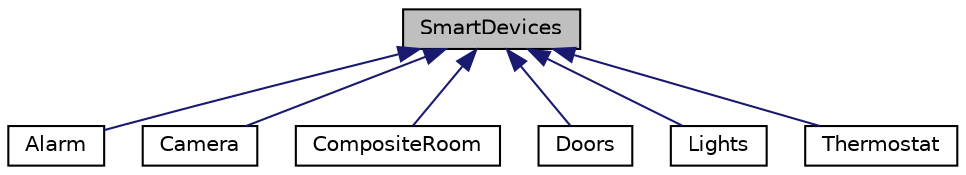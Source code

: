 digraph "SmartDevices"
{
 // LATEX_PDF_SIZE
  edge [fontname="Helvetica",fontsize="10",labelfontname="Helvetica",labelfontsize="10"];
  node [fontname="Helvetica",fontsize="10",shape=record];
  Node1 [label="SmartDevices",height=0.2,width=0.4,color="black", fillcolor="grey75", style="filled", fontcolor="black",tooltip=" "];
  Node1 -> Node2 [dir="back",color="midnightblue",fontsize="10",style="solid"];
  Node2 [label="Alarm",height=0.2,width=0.4,color="black", fillcolor="white", style="filled",URL="$classAlarm.html",tooltip=" "];
  Node1 -> Node3 [dir="back",color="midnightblue",fontsize="10",style="solid"];
  Node3 [label="Camera",height=0.2,width=0.4,color="black", fillcolor="white", style="filled",URL="$classCamera.html",tooltip=" "];
  Node1 -> Node4 [dir="back",color="midnightblue",fontsize="10",style="solid"];
  Node4 [label="CompositeRoom",height=0.2,width=0.4,color="black", fillcolor="white", style="filled",URL="$classCompositeRoom.html",tooltip=" "];
  Node1 -> Node5 [dir="back",color="midnightblue",fontsize="10",style="solid"];
  Node5 [label="Doors",height=0.2,width=0.4,color="black", fillcolor="white", style="filled",URL="$classDoors.html",tooltip=" "];
  Node1 -> Node6 [dir="back",color="midnightblue",fontsize="10",style="solid"];
  Node6 [label="Lights",height=0.2,width=0.4,color="black", fillcolor="white", style="filled",URL="$classLights.html",tooltip=" "];
  Node1 -> Node7 [dir="back",color="midnightblue",fontsize="10",style="solid"];
  Node7 [label="Thermostat",height=0.2,width=0.4,color="black", fillcolor="white", style="filled",URL="$classThermostat.html",tooltip=" "];
}
